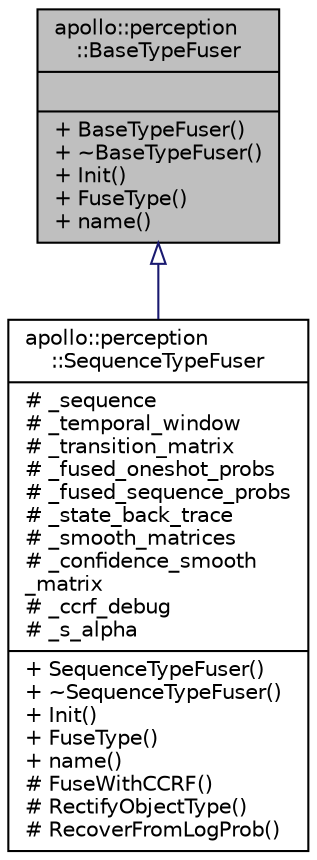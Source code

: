 digraph "apollo::perception::BaseTypeFuser"
{
  edge [fontname="Helvetica",fontsize="10",labelfontname="Helvetica",labelfontsize="10"];
  node [fontname="Helvetica",fontsize="10",shape=record];
  Node1 [label="{apollo::perception\l::BaseTypeFuser\n||+ BaseTypeFuser()\l+ ~BaseTypeFuser()\l+ Init()\l+ FuseType()\l+ name()\l}",height=0.2,width=0.4,color="black", fillcolor="grey75", style="filled" fontcolor="black"];
  Node1 -> Node2 [dir="back",color="midnightblue",fontsize="10",style="solid",arrowtail="onormal",fontname="Helvetica"];
  Node2 [label="{apollo::perception\l::SequenceTypeFuser\n|# _sequence\l# _temporal_window\l# _transition_matrix\l# _fused_oneshot_probs\l# _fused_sequence_probs\l# _state_back_trace\l# _smooth_matrices\l# _confidence_smooth\l_matrix\l# _ccrf_debug\l# _s_alpha\l|+ SequenceTypeFuser()\l+ ~SequenceTypeFuser()\l+ Init()\l+ FuseType()\l+ name()\l# FuseWithCCRF()\l# RectifyObjectType()\l# RecoverFromLogProb()\l}",height=0.2,width=0.4,color="black", fillcolor="white", style="filled",URL="$classapollo_1_1perception_1_1SequenceTypeFuser.html"];
}
